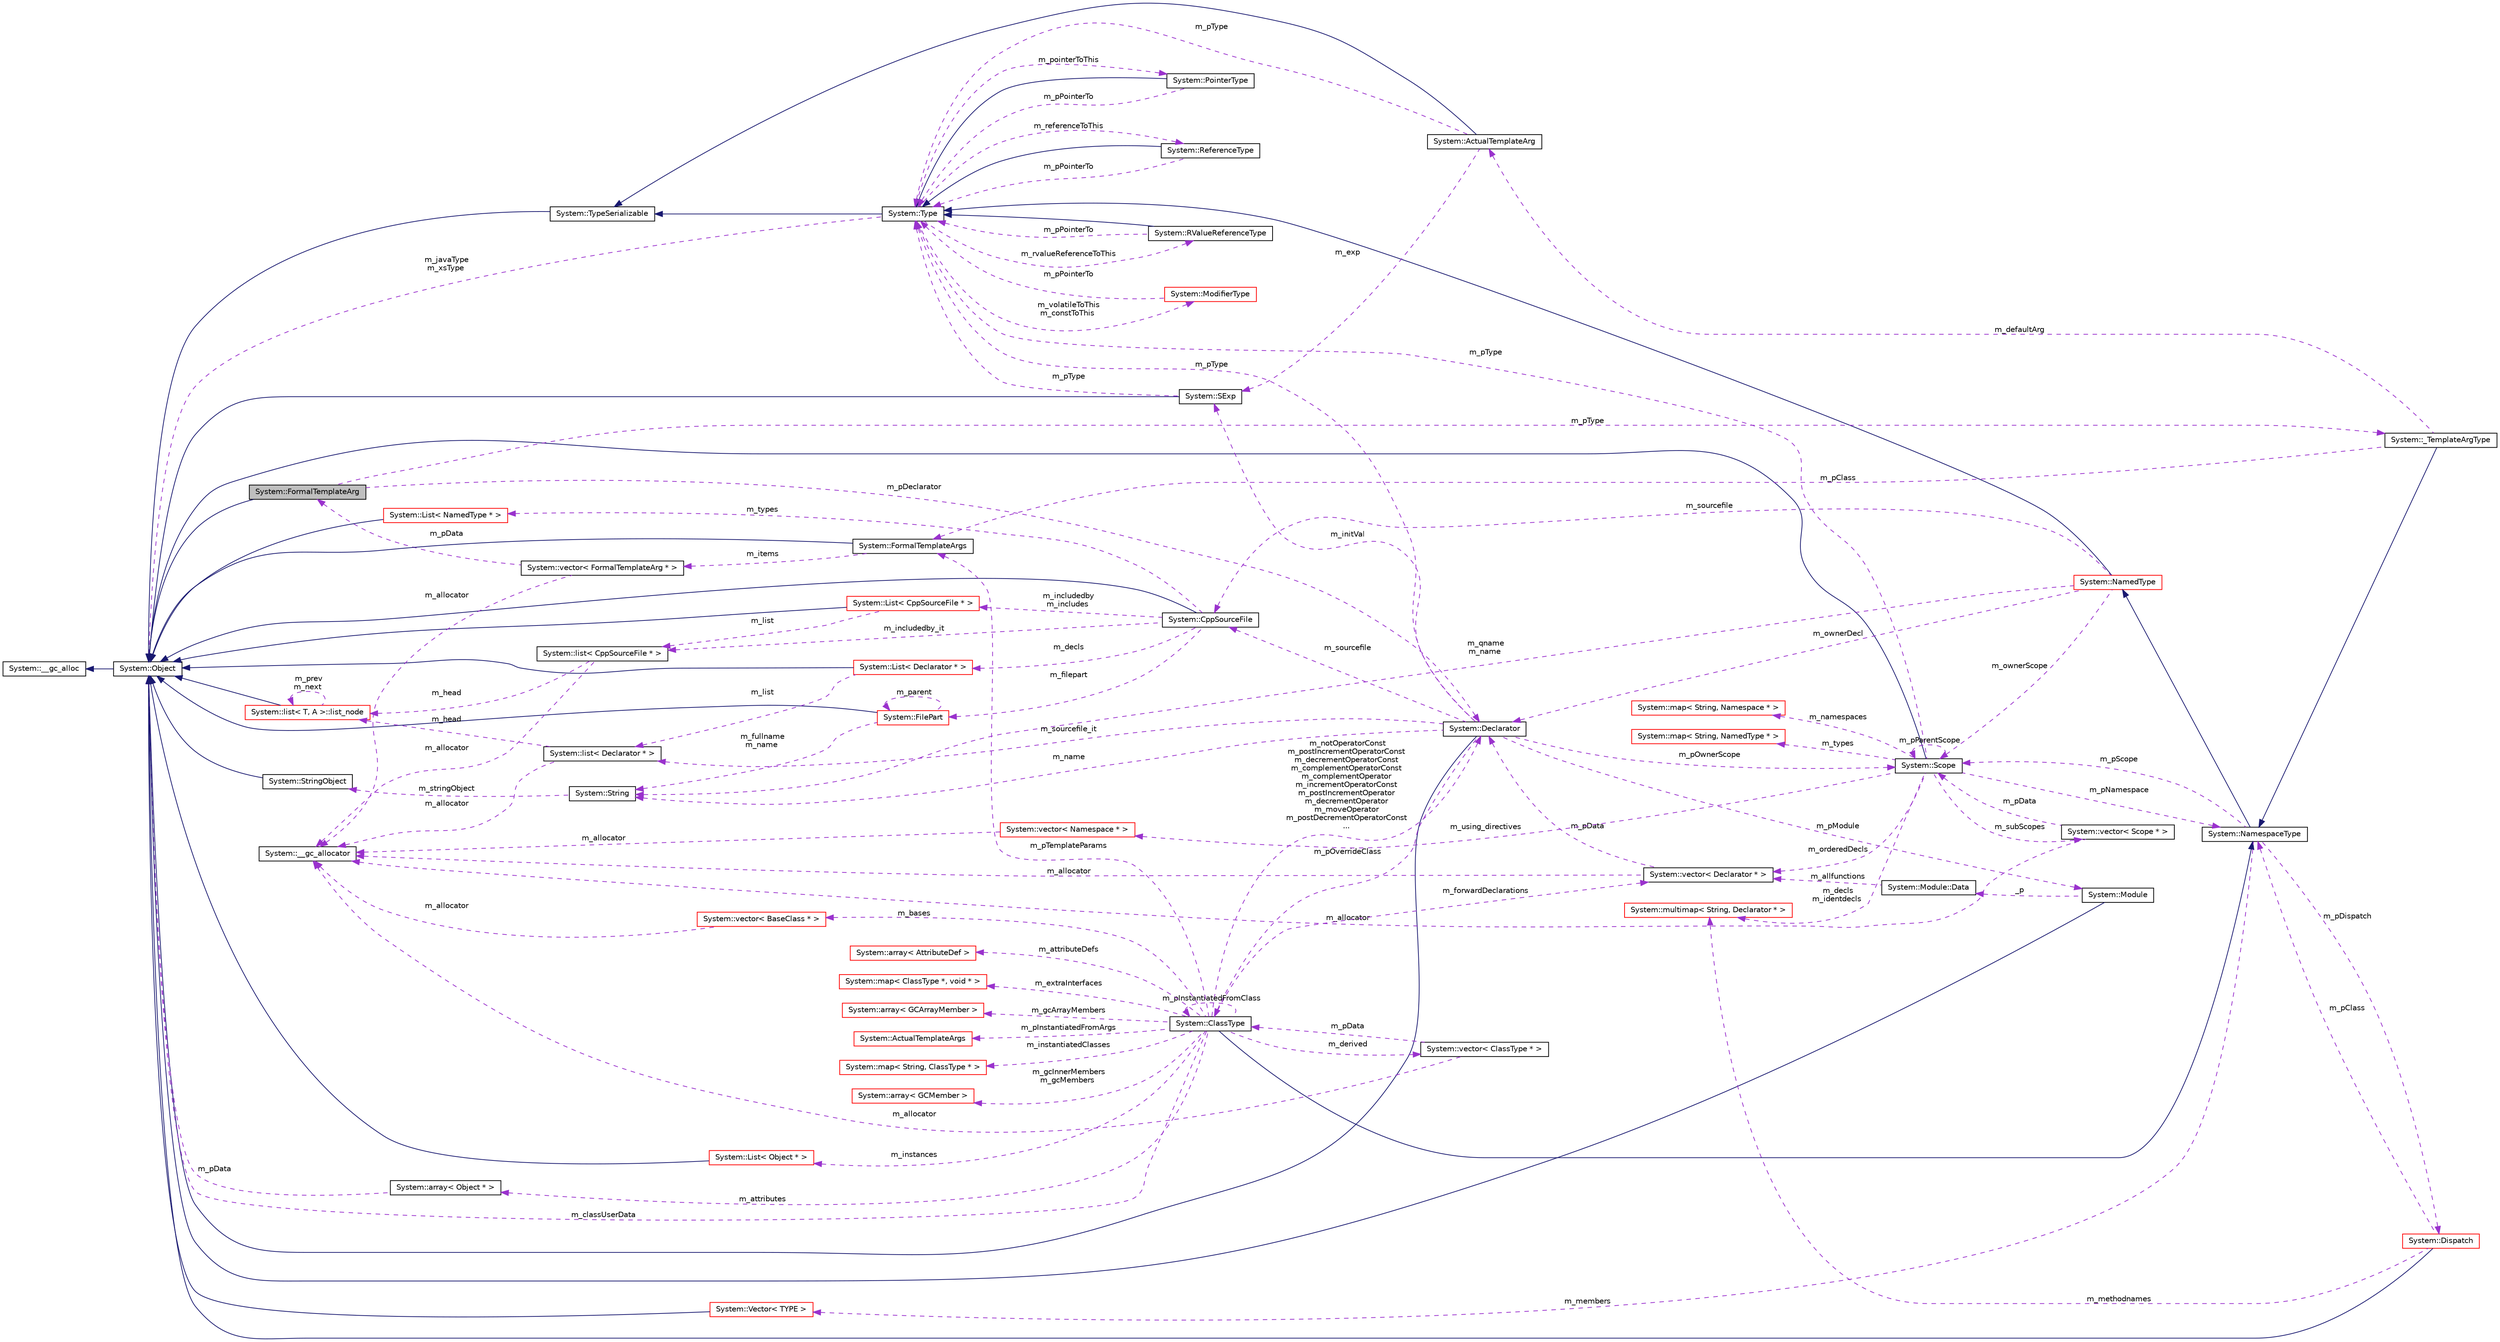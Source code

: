 digraph G
{
  edge [fontname="Helvetica",fontsize="10",labelfontname="Helvetica",labelfontsize="10"];
  node [fontname="Helvetica",fontsize="10",shape=record];
  rankdir="LR";
  Node1 [label="System::FormalTemplateArg",height=0.2,width=0.4,color="black", fillcolor="grey75", style="filled" fontcolor="black"];
  Node2 -> Node1 [dir="back",color="midnightblue",fontsize="10",style="solid",fontname="Helvetica"];
  Node2 [label="System::Object",height=0.2,width=0.4,color="black", fillcolor="white", style="filled",URL="$class_system_1_1_object.html"];
  Node3 -> Node2 [dir="back",color="midnightblue",fontsize="10",style="solid",fontname="Helvetica"];
  Node3 [label="System::__gc_alloc",height=0.2,width=0.4,color="black", fillcolor="white", style="filled",URL="$class_system_1_1____gc__alloc.html"];
  Node4 -> Node1 [dir="back",color="darkorchid3",fontsize="10",style="dashed",label=" m_pDeclarator" ,fontname="Helvetica"];
  Node4 [label="System::Declarator",height=0.2,width=0.4,color="black", fillcolor="white", style="filled",URL="$class_system_1_1_declarator.html"];
  Node2 -> Node4 [dir="back",color="midnightblue",fontsize="10",style="solid",fontname="Helvetica"];
  Node5 -> Node4 [dir="back",color="darkorchid3",fontsize="10",style="dashed",label=" m_pType" ,fontname="Helvetica"];
  Node5 [label="System::Type",height=0.2,width=0.4,color="black", fillcolor="white", style="filled",URL="$class_system_1_1_type.html"];
  Node6 -> Node5 [dir="back",color="midnightblue",fontsize="10",style="solid",fontname="Helvetica"];
  Node6 [label="System::TypeSerializable",height=0.2,width=0.4,color="black", fillcolor="white", style="filled",URL="$class_system_1_1_type_serializable.html"];
  Node2 -> Node6 [dir="back",color="midnightblue",fontsize="10",style="solid",fontname="Helvetica"];
  Node7 -> Node5 [dir="back",color="darkorchid3",fontsize="10",style="dashed",label=" m_pointerToThis" ,fontname="Helvetica"];
  Node7 [label="System::PointerType",height=0.2,width=0.4,color="black", fillcolor="white", style="filled",URL="$class_system_1_1_pointer_type.html"];
  Node5 -> Node7 [dir="back",color="midnightblue",fontsize="10",style="solid",fontname="Helvetica"];
  Node5 -> Node7 [dir="back",color="darkorchid3",fontsize="10",style="dashed",label=" m_pPointerTo" ,fontname="Helvetica"];
  Node8 -> Node5 [dir="back",color="darkorchid3",fontsize="10",style="dashed",label=" m_referenceToThis" ,fontname="Helvetica"];
  Node8 [label="System::ReferenceType",height=0.2,width=0.4,color="black", fillcolor="white", style="filled",URL="$class_system_1_1_reference_type.html"];
  Node5 -> Node8 [dir="back",color="midnightblue",fontsize="10",style="solid",fontname="Helvetica"];
  Node5 -> Node8 [dir="back",color="darkorchid3",fontsize="10",style="dashed",label=" m_pPointerTo" ,fontname="Helvetica"];
  Node9 -> Node5 [dir="back",color="darkorchid3",fontsize="10",style="dashed",label=" m_rvalueReferenceToThis" ,fontname="Helvetica"];
  Node9 [label="System::RValueReferenceType",height=0.2,width=0.4,color="black", fillcolor="white", style="filled",URL="$class_system_1_1_r_value_reference_type.html"];
  Node5 -> Node9 [dir="back",color="midnightblue",fontsize="10",style="solid",fontname="Helvetica"];
  Node5 -> Node9 [dir="back",color="darkorchid3",fontsize="10",style="dashed",label=" m_pPointerTo" ,fontname="Helvetica"];
  Node10 -> Node5 [dir="back",color="darkorchid3",fontsize="10",style="dashed",label=" m_volatileToThis\nm_constToThis" ,fontname="Helvetica"];
  Node10 [label="System::ModifierType",height=0.2,width=0.4,color="red", fillcolor="white", style="filled",URL="$class_system_1_1_modifier_type.html"];
  Node5 -> Node10 [dir="back",color="darkorchid3",fontsize="10",style="dashed",label=" m_pPointerTo" ,fontname="Helvetica"];
  Node2 -> Node5 [dir="back",color="darkorchid3",fontsize="10",style="dashed",label=" m_javaType\nm_xsType" ,fontname="Helvetica"];
  Node11 -> Node4 [dir="back",color="darkorchid3",fontsize="10",style="dashed",label=" m_pOwnerScope" ,fontname="Helvetica"];
  Node11 [label="System::Scope",height=0.2,width=0.4,color="black", fillcolor="white", style="filled",URL="$class_system_1_1_scope.html"];
  Node2 -> Node11 [dir="back",color="midnightblue",fontsize="10",style="solid",fontname="Helvetica"];
  Node5 -> Node11 [dir="back",color="darkorchid3",fontsize="10",style="dashed",label=" m_pType" ,fontname="Helvetica"];
  Node12 -> Node11 [dir="back",color="darkorchid3",fontsize="10",style="dashed",label=" m_subScopes" ,fontname="Helvetica"];
  Node12 [label="System::vector\< Scope * \>",height=0.2,width=0.4,color="black", fillcolor="white", style="filled",URL="$class_system_1_1vector.html"];
  Node11 -> Node12 [dir="back",color="darkorchid3",fontsize="10",style="dashed",label=" m_pData" ,fontname="Helvetica"];
  Node13 -> Node12 [dir="back",color="darkorchid3",fontsize="10",style="dashed",label=" m_allocator" ,fontname="Helvetica"];
  Node13 [label="System::__gc_allocator",height=0.2,width=0.4,color="black", fillcolor="white", style="filled",URL="$class_system_1_1____gc__allocator.html"];
  Node11 -> Node11 [dir="back",color="darkorchid3",fontsize="10",style="dashed",label=" m_pParentScope" ,fontname="Helvetica"];
  Node14 -> Node11 [dir="back",color="darkorchid3",fontsize="10",style="dashed",label=" m_decls\nm_identdecls" ,fontname="Helvetica"];
  Node14 [label="System::multimap\< String, Declarator * \>",height=0.2,width=0.4,color="red", fillcolor="white", style="filled",URL="$class_system_1_1multimap.html"];
  Node15 -> Node11 [dir="back",color="darkorchid3",fontsize="10",style="dashed",label=" m_pNamespace" ,fontname="Helvetica"];
  Node15 [label="System::NamespaceType",height=0.2,width=0.4,color="black", fillcolor="white", style="filled",URL="$class_system_1_1_namespace_type.html"];
  Node16 -> Node15 [dir="back",color="midnightblue",fontsize="10",style="solid",fontname="Helvetica"];
  Node16 [label="System::NamedType",height=0.2,width=0.4,color="red", fillcolor="white", style="filled",URL="$class_system_1_1_named_type.html"];
  Node5 -> Node16 [dir="back",color="midnightblue",fontsize="10",style="solid",fontname="Helvetica"];
  Node11 -> Node16 [dir="back",color="darkorchid3",fontsize="10",style="dashed",label=" m_ownerScope" ,fontname="Helvetica"];
  Node4 -> Node16 [dir="back",color="darkorchid3",fontsize="10",style="dashed",label=" m_ownerDecl" ,fontname="Helvetica"];
  Node17 -> Node16 [dir="back",color="darkorchid3",fontsize="10",style="dashed",label=" m_sourcefile" ,fontname="Helvetica"];
  Node17 [label="System::CppSourceFile",height=0.2,width=0.4,color="black", fillcolor="white", style="filled",URL="$class_system_1_1_cpp_source_file.html"];
  Node2 -> Node17 [dir="back",color="midnightblue",fontsize="10",style="solid",fontname="Helvetica"];
  Node18 -> Node17 [dir="back",color="darkorchid3",fontsize="10",style="dashed",label=" m_filepart" ,fontname="Helvetica"];
  Node18 [label="System::FilePart",height=0.2,width=0.4,color="red", fillcolor="white", style="filled",URL="$class_system_1_1_file_part.html"];
  Node2 -> Node18 [dir="back",color="midnightblue",fontsize="10",style="solid",fontname="Helvetica"];
  Node18 -> Node18 [dir="back",color="darkorchid3",fontsize="10",style="dashed",label=" m_parent" ,fontname="Helvetica"];
  Node19 -> Node18 [dir="back",color="darkorchid3",fontsize="10",style="dashed",label=" m_fullname\nm_name" ,fontname="Helvetica"];
  Node19 [label="System::String",height=0.2,width=0.4,color="black", fillcolor="white", style="filled",URL="$class_system_1_1_string.html"];
  Node20 -> Node19 [dir="back",color="darkorchid3",fontsize="10",style="dashed",label=" m_stringObject" ,fontname="Helvetica"];
  Node20 [label="System::StringObject",height=0.2,width=0.4,color="black", fillcolor="white", style="filled",URL="$class_system_1_1_string_object.html"];
  Node2 -> Node20 [dir="back",color="midnightblue",fontsize="10",style="solid",fontname="Helvetica"];
  Node21 -> Node17 [dir="back",color="darkorchid3",fontsize="10",style="dashed",label=" m_types" ,fontname="Helvetica"];
  Node21 [label="System::List\< NamedType * \>",height=0.2,width=0.4,color="red", fillcolor="white", style="filled",URL="$class_system_1_1_list.html"];
  Node2 -> Node21 [dir="back",color="midnightblue",fontsize="10",style="solid",fontname="Helvetica"];
  Node22 -> Node17 [dir="back",color="darkorchid3",fontsize="10",style="dashed",label=" m_includedby\nm_includes" ,fontname="Helvetica"];
  Node22 [label="System::List\< CppSourceFile * \>",height=0.2,width=0.4,color="red", fillcolor="white", style="filled",URL="$class_system_1_1_list.html"];
  Node2 -> Node22 [dir="back",color="midnightblue",fontsize="10",style="solid",fontname="Helvetica"];
  Node23 -> Node22 [dir="back",color="darkorchid3",fontsize="10",style="dashed",label=" m_list" ,fontname="Helvetica"];
  Node23 [label="System::list\< CppSourceFile * \>",height=0.2,width=0.4,color="black", fillcolor="white", style="filled",URL="$class_system_1_1list.html"];
  Node13 -> Node23 [dir="back",color="darkorchid3",fontsize="10",style="dashed",label=" m_allocator" ,fontname="Helvetica"];
  Node24 -> Node23 [dir="back",color="darkorchid3",fontsize="10",style="dashed",label=" m_head" ,fontname="Helvetica"];
  Node24 [label="System::list\< T, A \>::list_node",height=0.2,width=0.4,color="red", fillcolor="white", style="filled",URL="$class_system_1_1list_1_1list__node.html"];
  Node2 -> Node24 [dir="back",color="midnightblue",fontsize="10",style="solid",fontname="Helvetica"];
  Node24 -> Node24 [dir="back",color="darkorchid3",fontsize="10",style="dashed",label=" m_prev\nm_next" ,fontname="Helvetica"];
  Node23 -> Node17 [dir="back",color="darkorchid3",fontsize="10",style="dashed",label=" m_includedby_it" ,fontname="Helvetica"];
  Node25 -> Node17 [dir="back",color="darkorchid3",fontsize="10",style="dashed",label=" m_decls" ,fontname="Helvetica"];
  Node25 [label="System::List\< Declarator * \>",height=0.2,width=0.4,color="red", fillcolor="white", style="filled",URL="$class_system_1_1_list.html"];
  Node2 -> Node25 [dir="back",color="midnightblue",fontsize="10",style="solid",fontname="Helvetica"];
  Node26 -> Node25 [dir="back",color="darkorchid3",fontsize="10",style="dashed",label=" m_list" ,fontname="Helvetica"];
  Node26 [label="System::list\< Declarator * \>",height=0.2,width=0.4,color="black", fillcolor="white", style="filled",URL="$class_system_1_1list.html"];
  Node13 -> Node26 [dir="back",color="darkorchid3",fontsize="10",style="dashed",label=" m_allocator" ,fontname="Helvetica"];
  Node24 -> Node26 [dir="back",color="darkorchid3",fontsize="10",style="dashed",label=" m_head" ,fontname="Helvetica"];
  Node19 -> Node16 [dir="back",color="darkorchid3",fontsize="10",style="dashed",label=" m_qname\nm_name" ,fontname="Helvetica"];
  Node11 -> Node15 [dir="back",color="darkorchid3",fontsize="10",style="dashed",label=" m_pScope" ,fontname="Helvetica"];
  Node27 -> Node15 [dir="back",color="darkorchid3",fontsize="10",style="dashed",label=" m_members" ,fontname="Helvetica"];
  Node27 [label="System::Vector\< TYPE \>",height=0.2,width=0.4,color="red", fillcolor="white", style="filled",URL="$class_system_1_1_vector.html"];
  Node2 -> Node27 [dir="back",color="midnightblue",fontsize="10",style="solid",fontname="Helvetica"];
  Node28 -> Node15 [dir="back",color="darkorchid3",fontsize="10",style="dashed",label=" m_pDispatch" ,fontname="Helvetica"];
  Node28 [label="System::Dispatch",height=0.2,width=0.4,color="red", fillcolor="white", style="filled",URL="$class_system_1_1_dispatch.html"];
  Node2 -> Node28 [dir="back",color="midnightblue",fontsize="10",style="solid",fontname="Helvetica"];
  Node14 -> Node28 [dir="back",color="darkorchid3",fontsize="10",style="dashed",label=" m_methodnames" ,fontname="Helvetica"];
  Node15 -> Node28 [dir="back",color="darkorchid3",fontsize="10",style="dashed",label=" m_pClass" ,fontname="Helvetica"];
  Node29 -> Node11 [dir="back",color="darkorchid3",fontsize="10",style="dashed",label=" m_namespaces" ,fontname="Helvetica"];
  Node29 [label="System::map\< String, Namespace * \>",height=0.2,width=0.4,color="red", fillcolor="white", style="filled",URL="$class_system_1_1map.html"];
  Node30 -> Node11 [dir="back",color="darkorchid3",fontsize="10",style="dashed",label=" m_using_directives" ,fontname="Helvetica"];
  Node30 [label="System::vector\< Namespace * \>",height=0.2,width=0.4,color="red", fillcolor="white", style="filled",URL="$class_system_1_1vector.html"];
  Node13 -> Node30 [dir="back",color="darkorchid3",fontsize="10",style="dashed",label=" m_allocator" ,fontname="Helvetica"];
  Node31 -> Node11 [dir="back",color="darkorchid3",fontsize="10",style="dashed",label=" m_orderedDecls" ,fontname="Helvetica"];
  Node31 [label="System::vector\< Declarator * \>",height=0.2,width=0.4,color="black", fillcolor="white", style="filled",URL="$class_system_1_1vector.html"];
  Node13 -> Node31 [dir="back",color="darkorchid3",fontsize="10",style="dashed",label=" m_allocator" ,fontname="Helvetica"];
  Node4 -> Node31 [dir="back",color="darkorchid3",fontsize="10",style="dashed",label=" m_pData" ,fontname="Helvetica"];
  Node32 -> Node11 [dir="back",color="darkorchid3",fontsize="10",style="dashed",label=" m_types" ,fontname="Helvetica"];
  Node32 [label="System::map\< String, NamedType * \>",height=0.2,width=0.4,color="red", fillcolor="white", style="filled",URL="$class_system_1_1map.html"];
  Node33 -> Node4 [dir="back",color="darkorchid3",fontsize="10",style="dashed",label=" m_initVal" ,fontname="Helvetica"];
  Node33 [label="System::SExp",height=0.2,width=0.4,color="black", fillcolor="white", style="filled",URL="$class_system_1_1_s_exp.html"];
  Node2 -> Node33 [dir="back",color="midnightblue",fontsize="10",style="solid",fontname="Helvetica"];
  Node5 -> Node33 [dir="back",color="darkorchid3",fontsize="10",style="dashed",label=" m_pType" ,fontname="Helvetica"];
  Node17 -> Node4 [dir="back",color="darkorchid3",fontsize="10",style="dashed",label=" m_sourcefile" ,fontname="Helvetica"];
  Node34 -> Node4 [dir="back",color="darkorchid3",fontsize="10",style="dashed",label=" m_pOverrideClass" ,fontname="Helvetica"];
  Node34 [label="System::ClassType",height=0.2,width=0.4,color="black", fillcolor="white", style="filled",URL="$class_system_1_1_class_type.html"];
  Node15 -> Node34 [dir="back",color="midnightblue",fontsize="10",style="solid",fontname="Helvetica"];
  Node35 -> Node34 [dir="back",color="darkorchid3",fontsize="10",style="dashed",label=" m_attributes" ,fontname="Helvetica"];
  Node35 [label="System::array\< Object * \>",height=0.2,width=0.4,color="black", fillcolor="white", style="filled",URL="$class_system_1_1array.html"];
  Node2 -> Node35 [dir="back",color="darkorchid3",fontsize="10",style="dashed",label=" m_pData" ,fontname="Helvetica"];
  Node36 -> Node34 [dir="back",color="darkorchid3",fontsize="10",style="dashed",label=" m_instances" ,fontname="Helvetica"];
  Node36 [label="System::List\< Object * \>",height=0.2,width=0.4,color="red", fillcolor="white", style="filled",URL="$class_system_1_1_list.html"];
  Node2 -> Node36 [dir="back",color="midnightblue",fontsize="10",style="solid",fontname="Helvetica"];
  Node37 -> Node34 [dir="back",color="darkorchid3",fontsize="10",style="dashed",label=" m_bases" ,fontname="Helvetica"];
  Node37 [label="System::vector\< BaseClass * \>",height=0.2,width=0.4,color="red", fillcolor="white", style="filled",URL="$class_system_1_1vector.html"];
  Node13 -> Node37 [dir="back",color="darkorchid3",fontsize="10",style="dashed",label=" m_allocator" ,fontname="Helvetica"];
  Node38 -> Node34 [dir="back",color="darkorchid3",fontsize="10",style="dashed",label=" m_derived" ,fontname="Helvetica"];
  Node38 [label="System::vector\< ClassType * \>",height=0.2,width=0.4,color="black", fillcolor="white", style="filled",URL="$class_system_1_1vector.html"];
  Node13 -> Node38 [dir="back",color="darkorchid3",fontsize="10",style="dashed",label=" m_allocator" ,fontname="Helvetica"];
  Node34 -> Node38 [dir="back",color="darkorchid3",fontsize="10",style="dashed",label=" m_pData" ,fontname="Helvetica"];
  Node39 -> Node34 [dir="back",color="darkorchid3",fontsize="10",style="dashed",label=" m_extraInterfaces" ,fontname="Helvetica"];
  Node39 [label="System::map\< ClassType *, void * \>",height=0.2,width=0.4,color="red", fillcolor="white", style="filled",URL="$class_system_1_1map.html"];
  Node4 -> Node34 [dir="back",color="darkorchid3",fontsize="10",style="dashed",label=" m_notOperatorConst\nm_postIncrementOperatorConst\nm_decrementOperatorConst\nm_complementOperatorConst\nm_complementOperator\nm_incrementOperatorConst\nm_postIncrementOperator\nm_decrementOperator\nm_moveOperator\nm_postDecrementOperatorConst\n..." ,fontname="Helvetica"];
  Node40 -> Node34 [dir="back",color="darkorchid3",fontsize="10",style="dashed",label=" m_pTemplateParams" ,fontname="Helvetica"];
  Node40 [label="System::FormalTemplateArgs",height=0.2,width=0.4,color="black", fillcolor="white", style="filled",URL="$class_system_1_1_formal_template_args.html"];
  Node2 -> Node40 [dir="back",color="midnightblue",fontsize="10",style="solid",fontname="Helvetica"];
  Node41 -> Node40 [dir="back",color="darkorchid3",fontsize="10",style="dashed",label=" m_items" ,fontname="Helvetica"];
  Node41 [label="System::vector\< FormalTemplateArg * \>",height=0.2,width=0.4,color="black", fillcolor="white", style="filled",URL="$class_system_1_1vector.html"];
  Node13 -> Node41 [dir="back",color="darkorchid3",fontsize="10",style="dashed",label=" m_allocator" ,fontname="Helvetica"];
  Node1 -> Node41 [dir="back",color="darkorchid3",fontsize="10",style="dashed",label=" m_pData" ,fontname="Helvetica"];
  Node42 -> Node34 [dir="back",color="darkorchid3",fontsize="10",style="dashed",label=" m_gcArrayMembers" ,fontname="Helvetica"];
  Node42 [label="System::array\< GCArrayMember \>",height=0.2,width=0.4,color="red", fillcolor="white", style="filled",URL="$class_system_1_1array.html"];
  Node34 -> Node34 [dir="back",color="darkorchid3",fontsize="10",style="dashed",label=" m_pInstantiatedFromClass" ,fontname="Helvetica"];
  Node43 -> Node34 [dir="back",color="darkorchid3",fontsize="10",style="dashed",label=" m_pInstantiatedFromArgs" ,fontname="Helvetica"];
  Node43 [label="System::ActualTemplateArgs",height=0.2,width=0.4,color="red", fillcolor="white", style="filled",URL="$class_system_1_1_actual_template_args.html"];
  Node44 -> Node34 [dir="back",color="darkorchid3",fontsize="10",style="dashed",label=" m_instantiatedClasses" ,fontname="Helvetica"];
  Node44 [label="System::map\< String, ClassType * \>",height=0.2,width=0.4,color="red", fillcolor="white", style="filled",URL="$class_system_1_1map.html"];
  Node45 -> Node34 [dir="back",color="darkorchid3",fontsize="10",style="dashed",label=" m_gcInnerMembers\nm_gcMembers" ,fontname="Helvetica"];
  Node45 [label="System::array\< GCMember \>",height=0.2,width=0.4,color="red", fillcolor="white", style="filled",URL="$class_system_1_1array.html"];
  Node46 -> Node34 [dir="back",color="darkorchid3",fontsize="10",style="dashed",label=" m_attributeDefs" ,fontname="Helvetica"];
  Node46 [label="System::array\< AttributeDef \>",height=0.2,width=0.4,color="red", fillcolor="white", style="filled",URL="$class_system_1_1array.html"];
  Node2 -> Node34 [dir="back",color="darkorchid3",fontsize="10",style="dashed",label=" m_classUserData" ,fontname="Helvetica"];
  Node31 -> Node34 [dir="back",color="darkorchid3",fontsize="10",style="dashed",label=" m_forwardDeclarations" ,fontname="Helvetica"];
  Node19 -> Node4 [dir="back",color="darkorchid3",fontsize="10",style="dashed",label=" m_name" ,fontname="Helvetica"];
  Node47 -> Node4 [dir="back",color="darkorchid3",fontsize="10",style="dashed",label=" m_pModule" ,fontname="Helvetica"];
  Node47 [label="System::Module",height=0.2,width=0.4,color="black", fillcolor="white", style="filled",URL="$class_system_1_1_module.html"];
  Node2 -> Node47 [dir="back",color="midnightblue",fontsize="10",style="solid",fontname="Helvetica"];
  Node48 -> Node47 [dir="back",color="darkorchid3",fontsize="10",style="dashed",label=" _p" ,fontname="Helvetica"];
  Node48 [label="System::Module::Data",height=0.2,width=0.4,color="black", fillcolor="white", style="filled",URL="$struct_system_1_1_module_1_1_data.html"];
  Node31 -> Node48 [dir="back",color="darkorchid3",fontsize="10",style="dashed",label=" m_allfunctions" ,fontname="Helvetica"];
  Node26 -> Node4 [dir="back",color="darkorchid3",fontsize="10",style="dashed",label=" m_sourcefile_it" ,fontname="Helvetica"];
  Node49 -> Node1 [dir="back",color="darkorchid3",fontsize="10",style="dashed",label=" m_pType" ,fontname="Helvetica"];
  Node49 [label="System::_TemplateArgType",height=0.2,width=0.4,color="black", fillcolor="white", style="filled",URL="$class_system_1_1___template_arg_type.html"];
  Node15 -> Node49 [dir="back",color="midnightblue",fontsize="10",style="solid",fontname="Helvetica"];
  Node50 -> Node49 [dir="back",color="darkorchid3",fontsize="10",style="dashed",label=" m_defaultArg" ,fontname="Helvetica"];
  Node50 [label="System::ActualTemplateArg",height=0.2,width=0.4,color="black", fillcolor="white", style="filled",URL="$class_system_1_1_actual_template_arg.html"];
  Node6 -> Node50 [dir="back",color="midnightblue",fontsize="10",style="solid",fontname="Helvetica"];
  Node5 -> Node50 [dir="back",color="darkorchid3",fontsize="10",style="dashed",label=" m_pType" ,fontname="Helvetica"];
  Node33 -> Node50 [dir="back",color="darkorchid3",fontsize="10",style="dashed",label=" m_exp" ,fontname="Helvetica"];
  Node40 -> Node49 [dir="back",color="darkorchid3",fontsize="10",style="dashed",label=" m_pClass" ,fontname="Helvetica"];
}
